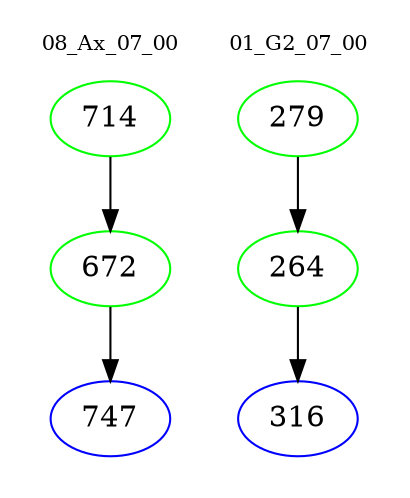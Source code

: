 digraph{
subgraph cluster_0 {
color = white
label = "08_Ax_07_00";
fontsize=10;
T0_714 [label="714", color="green"]
T0_714 -> T0_672 [color="black"]
T0_672 [label="672", color="green"]
T0_672 -> T0_747 [color="black"]
T0_747 [label="747", color="blue"]
}
subgraph cluster_1 {
color = white
label = "01_G2_07_00";
fontsize=10;
T1_279 [label="279", color="green"]
T1_279 -> T1_264 [color="black"]
T1_264 [label="264", color="green"]
T1_264 -> T1_316 [color="black"]
T1_316 [label="316", color="blue"]
}
}
